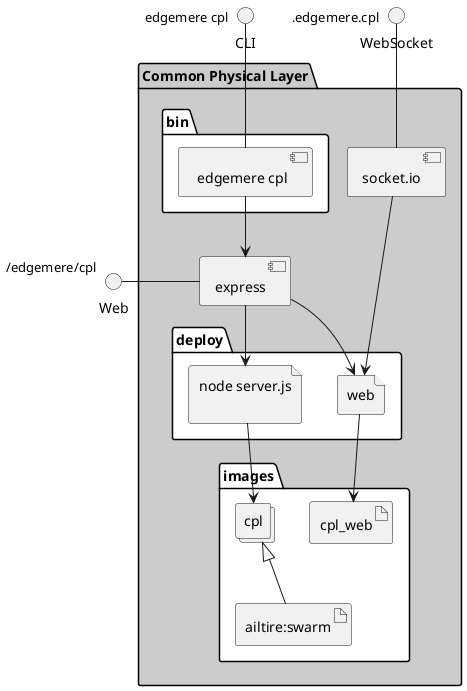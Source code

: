 @startuml
  interface CLI
  interface Web
  interface WebSocket
package "Common Physical Layer" #cccccc {
  component express as REST
  component socket.io as socket
  folder bin #ffffff {
    component " edgemere cpl" as binName
  }
  binName --> REST

  folder deploy #ffffff {
      file "node server.js\n" as cpl_container
      REST --> cpl_container

  
    file "web" as web_container
    REST --> web_container
    socket ---> web_container
  
  }
  folder images #ffffff {
    collections "cpl" as cplimage
    artifact "ailtire:swarm" as ailtireswarm
    cplimage <|-- ailtireswarm
    cpl_container --> cplimage

  
      artifact "cpl_web" as cpl_web
      web_container --> cpl_web
    
  }
}
CLI " edgemere cpl" -- binName
Web "/edgemere/cpl" - REST
WebSocket ".edgemere.cpl" -- socket

@enduml
